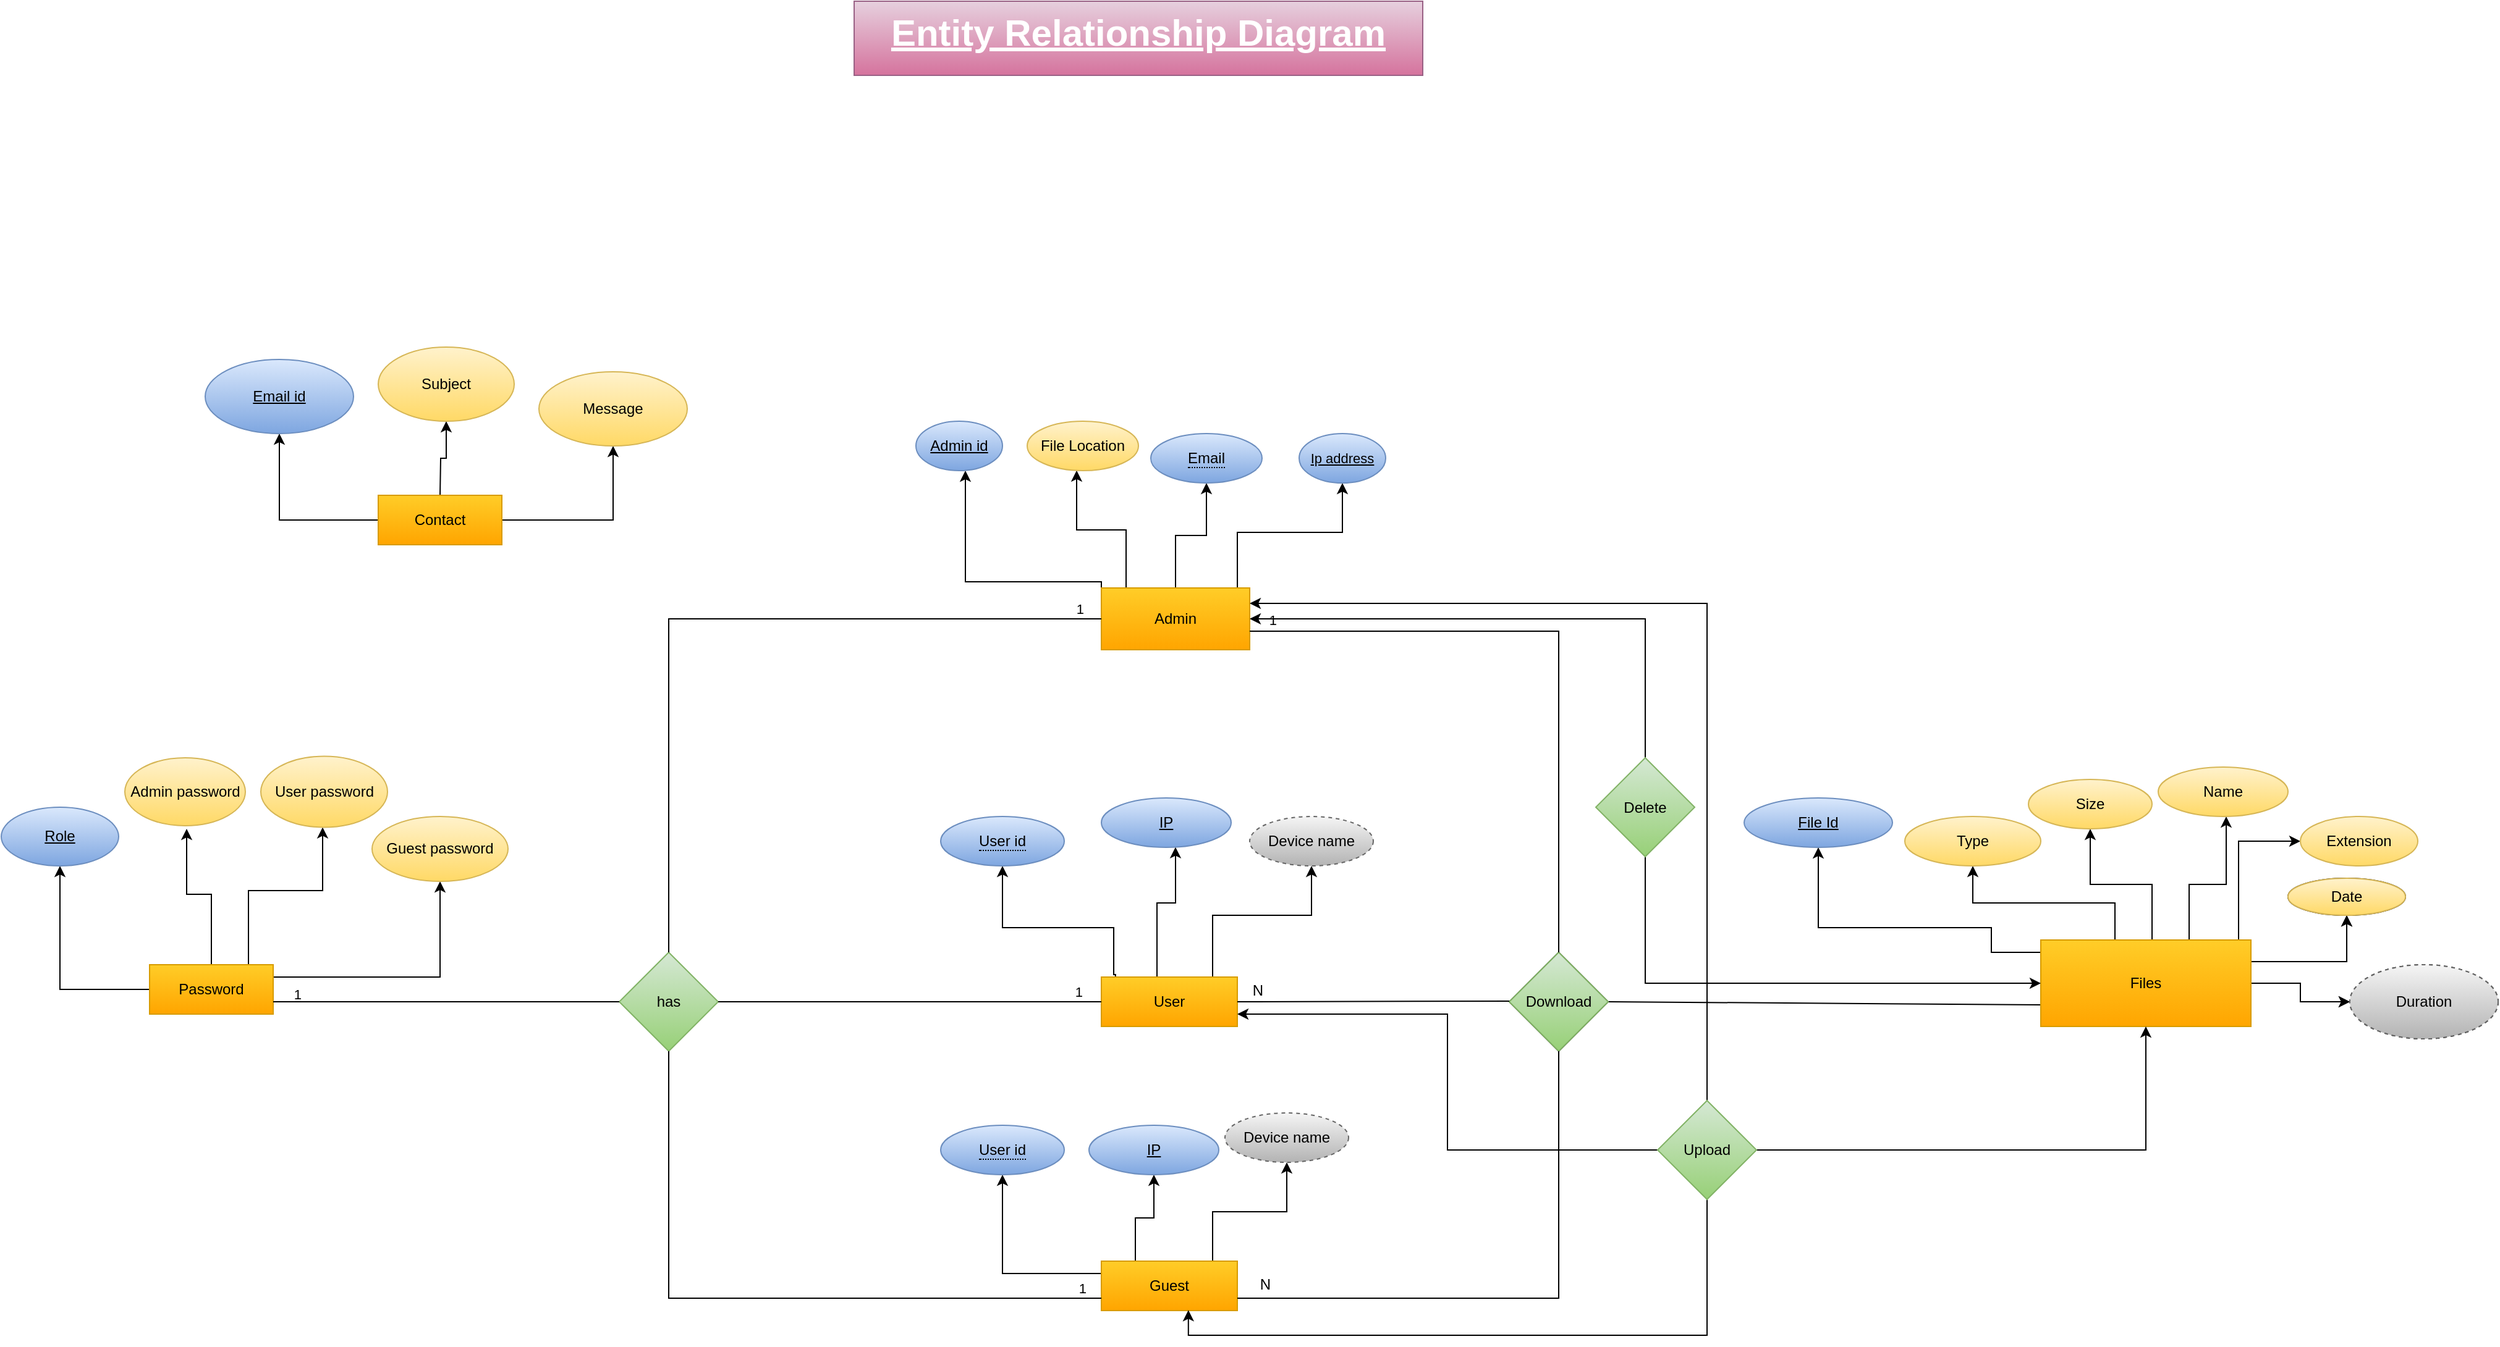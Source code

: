 <mxfile version="18.0.2" type="device"><diagram id="FWQfCXhKXV5WIV-R3vos" name="Page-1"><mxGraphModel dx="2737" dy="1053" grid="1" gridSize="10" guides="1" tooltips="1" connect="1" arrows="1" fold="1" page="1" pageScale="1" pageWidth="850" pageHeight="1100" math="0" shadow="0"><root><mxCell id="0"/><mxCell id="1" parent="0"/><mxCell id="AQpFYjnUD3HWmbSnz2O1-16" value="" style="edgeStyle=orthogonalEdgeStyle;rounded=0;orthogonalLoop=1;jettySize=auto;html=1;exitX=0;exitY=0;exitDx=0;exitDy=0;" parent="1" source="AQpFYjnUD3HWmbSnz2O1-97" edge="1"><mxGeometry relative="1" as="geometry"><mxPoint x="250" y="520" as="sourcePoint"/><mxPoint x="190" y="450" as="targetPoint"/><Array as="points"><mxPoint x="300" y="540"/><mxPoint x="190" y="540"/><mxPoint x="190" y="450"/></Array></mxGeometry></mxCell><mxCell id="AQpFYjnUD3HWmbSnz2O1-46" value="" style="edgeStyle=orthogonalEdgeStyle;rounded=0;orthogonalLoop=1;jettySize=auto;html=1;exitX=0.917;exitY=0.1;exitDx=0;exitDy=0;exitPerimeter=0;" parent="1" source="AQpFYjnUD3HWmbSnz2O1-97" target="AQpFYjnUD3HWmbSnz2O1-45" edge="1"><mxGeometry relative="1" as="geometry"><Array as="points"><mxPoint x="410" y="500"/><mxPoint x="495" y="500"/></Array><mxPoint x="410" y="540" as="sourcePoint"/></mxGeometry></mxCell><mxCell id="AQpFYjnUD3HWmbSnz2O1-50" value="" style="edgeStyle=orthogonalEdgeStyle;rounded=0;orthogonalLoop=1;jettySize=auto;html=1;fontSize=11;exitX=0;exitY=0.25;exitDx=0;exitDy=0;entryX=0.5;entryY=1;entryDx=0;entryDy=0;" parent="1" source="AQpFYjnUD3HWmbSnz2O1-9" target="AQpFYjnUD3HWmbSnz2O1-134" edge="1"><mxGeometry relative="1" as="geometry"><mxPoint x="995" y="790.0" as="targetPoint"/><Array as="points"><mxPoint x="1120" y="848"/><mxPoint x="1120" y="800"/><mxPoint x="1005" y="800"/></Array></mxGeometry></mxCell><mxCell id="AQpFYjnUD3HWmbSnz2O1-57" value="" style="edgeStyle=orthogonalEdgeStyle;rounded=0;orthogonalLoop=1;jettySize=auto;html=1;fontSize=11;entryX=0;entryY=0.5;entryDx=0;entryDy=0;" parent="1" source="AQpFYjnUD3HWmbSnz2O1-9" target="AQpFYjnUD3HWmbSnz2O1-137" edge="1"><mxGeometry relative="1" as="geometry"><Array as="points"><mxPoint x="1220" y="750"/></Array><mxPoint x="1230" y="750.0" as="targetPoint"/></mxGeometry></mxCell><mxCell id="AQpFYjnUD3HWmbSnz2O1-59" value="" style="edgeStyle=orthogonalEdgeStyle;rounded=0;orthogonalLoop=1;jettySize=auto;html=1;fontSize=11;exitX=1;exitY=0.25;exitDx=0;exitDy=0;" parent="1" source="AQpFYjnUD3HWmbSnz2O1-9" target="AQpFYjnUD3HWmbSnz2O1-58" edge="1"><mxGeometry relative="1" as="geometry"/></mxCell><mxCell id="AQpFYjnUD3HWmbSnz2O1-61" value="" style="edgeStyle=orthogonalEdgeStyle;rounded=0;orthogonalLoop=1;jettySize=auto;html=1;fontSize=11;" parent="1" source="AQpFYjnUD3HWmbSnz2O1-9" target="AQpFYjnUD3HWmbSnz2O1-60" edge="1"><mxGeometry relative="1" as="geometry"/></mxCell><mxCell id="AQpFYjnUD3HWmbSnz2O1-9" value="File" style="whiteSpace=wrap;html=1;align=center;" parent="1" vertex="1"><mxGeometry x="1060" y="830" width="170" height="70" as="geometry"/></mxCell><mxCell id="AQpFYjnUD3HWmbSnz2O1-73" value="" style="edgeStyle=orthogonalEdgeStyle;rounded=0;orthogonalLoop=1;jettySize=auto;html=1;fontSize=11;entryX=0.5;entryY=1;entryDx=0;entryDy=0;" parent="1" target="AQpFYjnUD3HWmbSnz2O1-145" edge="1"><mxGeometry relative="1" as="geometry"><mxPoint x="-235" y="470" as="sourcePoint"/><mxPoint x="-220" y="380" as="targetPoint"/></mxGeometry></mxCell><mxCell id="AQpFYjnUD3HWmbSnz2O1-45" value="&lt;u&gt;&lt;font style=&quot;font-size: 11px;&quot;&gt;Ip address&lt;/font&gt;&lt;/u&gt;" style="ellipse;whiteSpace=wrap;html=1;fillColor=#dae8fc;strokeColor=#6c8ebf;gradientColor=#7ea6e0;" parent="1" vertex="1"><mxGeometry x="460" y="420" width="70" height="40" as="geometry"/></mxCell><mxCell id="AQpFYjnUD3HWmbSnz2O1-58" value="Date" style="ellipse;whiteSpace=wrap;html=1;" parent="1" vertex="1"><mxGeometry x="1260" y="780" width="95" height="30" as="geometry"/></mxCell><mxCell id="AQpFYjnUD3HWmbSnz2O1-60" value="Duration" style="ellipse;whiteSpace=wrap;html=1;dashed=1;" parent="1" vertex="1"><mxGeometry x="1310" y="850" width="120" height="60" as="geometry"/></mxCell><mxCell id="AQpFYjnUD3HWmbSnz2O1-87" value="Download" style="rhombus;whiteSpace=wrap;html=1;" parent="1" vertex="1"><mxGeometry x="630" y="840" width="80" height="80" as="geometry"/></mxCell><mxCell id="AQpFYjnUD3HWmbSnz2O1-89" value="" style="endArrow=none;html=1;rounded=0;fontSize=11;entryX=0;entryY=0.75;entryDx=0;entryDy=0;exitX=1;exitY=0.5;exitDx=0;exitDy=0;" parent="1" source="AQpFYjnUD3HWmbSnz2O1-87" target="AQpFYjnUD3HWmbSnz2O1-9" edge="1"><mxGeometry relative="1" as="geometry"><mxPoint x="740" y="880" as="sourcePoint"/><mxPoint x="1000" y="900" as="targetPoint"/><Array as="points"/></mxGeometry></mxCell><mxCell id="AQpFYjnUD3HWmbSnz2O1-94" value="" style="edgeStyle=orthogonalEdgeStyle;rounded=0;orthogonalLoop=1;jettySize=auto;html=1;" parent="1" source="AQpFYjnUD3HWmbSnz2O1-97" target="AQpFYjnUD3HWmbSnz2O1-120" edge="1"><mxGeometry relative="1" as="geometry"><Array as="points"><mxPoint x="320" y="498"/><mxPoint x="280" y="498"/></Array></mxGeometry></mxCell><mxCell id="ps3cS60JRBp-DL-vVHLB-6" style="edgeStyle=orthogonalEdgeStyle;rounded=0;orthogonalLoop=1;jettySize=auto;html=1;" parent="1" source="AQpFYjnUD3HWmbSnz2O1-97" target="AQpFYjnUD3HWmbSnz2O1-121" edge="1"><mxGeometry relative="1" as="geometry"/></mxCell><mxCell id="AQpFYjnUD3HWmbSnz2O1-97" value="Admin" style="whiteSpace=wrap;html=1;align=center;fillColor=#ffcd28;strokeColor=#d79b00;gradientColor=#ffa500;" parent="1" vertex="1"><mxGeometry x="300" y="545" width="120" height="50" as="geometry"/></mxCell><mxCell id="AQpFYjnUD3HWmbSnz2O1-98" value="" style="edgeStyle=orthogonalEdgeStyle;rounded=0;orthogonalLoop=1;jettySize=auto;html=1;entryX=0.5;entryY=1;entryDx=0;entryDy=0;exitX=0.104;exitY=0.046;exitDx=0;exitDy=0;exitPerimeter=0;" parent="1" source="AQpFYjnUD3HWmbSnz2O1-101" target="AQpFYjnUD3HWmbSnz2O1-122" edge="1"><mxGeometry relative="1" as="geometry"><Array as="points"><mxPoint x="311" y="858"/><mxPoint x="310" y="858"/><mxPoint x="310" y="820"/><mxPoint x="220" y="820"/></Array></mxGeometry></mxCell><mxCell id="AQpFYjnUD3HWmbSnz2O1-99" value="" style="edgeStyle=orthogonalEdgeStyle;rounded=0;orthogonalLoop=1;jettySize=auto;html=1;exitX=0.25;exitY=0;exitDx=0;exitDy=0;" parent="1" source="AQpFYjnUD3HWmbSnz2O1-101" target="AQpFYjnUD3HWmbSnz2O1-123" edge="1"><mxGeometry relative="1" as="geometry"><Array as="points"><mxPoint x="345" y="860"/><mxPoint x="345" y="800"/><mxPoint x="360" y="800"/></Array></mxGeometry></mxCell><mxCell id="AQpFYjnUD3HWmbSnz2O1-100" value="" style="edgeStyle=orthogonalEdgeStyle;rounded=0;orthogonalLoop=1;jettySize=auto;html=1;" parent="1" source="AQpFYjnUD3HWmbSnz2O1-101" target="AQpFYjnUD3HWmbSnz2O1-124" edge="1"><mxGeometry relative="1" as="geometry"><Array as="points"><mxPoint x="390" y="810"/><mxPoint x="470" y="810"/></Array></mxGeometry></mxCell><mxCell id="AQpFYjnUD3HWmbSnz2O1-101" value="User" style="whiteSpace=wrap;html=1;align=center;fillColor=#ffcd28;strokeColor=#d79b00;gradientColor=#ffa500;" parent="1" vertex="1"><mxGeometry x="300" y="860" width="110" height="40" as="geometry"/></mxCell><mxCell id="AQpFYjnUD3HWmbSnz2O1-102" value="" style="edgeStyle=orthogonalEdgeStyle;rounded=0;orthogonalLoop=1;jettySize=auto;html=1;fontSize=11;exitX=0;exitY=0.5;exitDx=0;exitDy=0;" parent="1" source="AQpFYjnUD3HWmbSnz2O1-109" target="AQpFYjnUD3HWmbSnz2O1-133" edge="1"><mxGeometry relative="1" as="geometry"><Array as="points"><mxPoint x="1060" y="840"/><mxPoint x="1020" y="840"/><mxPoint x="1020" y="820"/><mxPoint x="880" y="820"/></Array></mxGeometry></mxCell><mxCell id="AQpFYjnUD3HWmbSnz2O1-104" value="" style="edgeStyle=orthogonalEdgeStyle;rounded=0;orthogonalLoop=1;jettySize=auto;html=1;fontSize=11;exitX=0.308;exitY=0.035;exitDx=0;exitDy=0;exitPerimeter=0;" parent="1" source="AQpFYjnUD3HWmbSnz2O1-109" target="AQpFYjnUD3HWmbSnz2O1-135" edge="1"><mxGeometry relative="1" as="geometry"><Array as="points"><mxPoint x="1150" y="832"/><mxPoint x="1150" y="785"/><mxPoint x="1100" y="785"/></Array></mxGeometry></mxCell><mxCell id="AQpFYjnUD3HWmbSnz2O1-105" value="" style="edgeStyle=orthogonalEdgeStyle;rounded=0;orthogonalLoop=1;jettySize=auto;html=1;fontSize=11;" parent="1" source="AQpFYjnUD3HWmbSnz2O1-109" target="AQpFYjnUD3HWmbSnz2O1-136" edge="1"><mxGeometry relative="1" as="geometry"><Array as="points"><mxPoint x="1180" y="785"/><mxPoint x="1210" y="785"/></Array></mxGeometry></mxCell><mxCell id="AQpFYjnUD3HWmbSnz2O1-107" value="" style="edgeStyle=orthogonalEdgeStyle;rounded=0;orthogonalLoop=1;jettySize=auto;html=1;fontSize=11;exitX=1;exitY=0.25;exitDx=0;exitDy=0;" parent="1" source="AQpFYjnUD3HWmbSnz2O1-109" target="AQpFYjnUD3HWmbSnz2O1-138" edge="1"><mxGeometry relative="1" as="geometry"/></mxCell><mxCell id="AQpFYjnUD3HWmbSnz2O1-108" value="" style="edgeStyle=orthogonalEdgeStyle;rounded=0;orthogonalLoop=1;jettySize=auto;html=1;fontSize=11;" parent="1" source="AQpFYjnUD3HWmbSnz2O1-109" target="AQpFYjnUD3HWmbSnz2O1-139" edge="1"><mxGeometry relative="1" as="geometry"/></mxCell><mxCell id="AQpFYjnUD3HWmbSnz2O1-109" value="Files" style="whiteSpace=wrap;html=1;align=center;fillColor=#ffcd28;strokeColor=#d79b00;gradientColor=#ffa500;" parent="1" vertex="1"><mxGeometry x="1060" y="830" width="170" height="70" as="geometry"/></mxCell><mxCell id="AQpFYjnUD3HWmbSnz2O1-110" value="" style="edgeStyle=orthogonalEdgeStyle;rounded=0;orthogonalLoop=1;jettySize=auto;html=1;fontSize=11;" parent="1" source="AQpFYjnUD3HWmbSnz2O1-113" target="AQpFYjnUD3HWmbSnz2O1-144" edge="1"><mxGeometry relative="1" as="geometry"><Array as="points"><mxPoint x="-365" y="490"/></Array></mxGeometry></mxCell><mxCell id="AQpFYjnUD3HWmbSnz2O1-112" value="" style="edgeStyle=orthogonalEdgeStyle;rounded=0;orthogonalLoop=1;jettySize=auto;html=1;fontSize=11;" parent="1" source="AQpFYjnUD3HWmbSnz2O1-113" target="AQpFYjnUD3HWmbSnz2O1-146" edge="1"><mxGeometry relative="1" as="geometry"><Array as="points"><mxPoint x="-95" y="490"/></Array></mxGeometry></mxCell><mxCell id="AQpFYjnUD3HWmbSnz2O1-113" value="Contact" style="whiteSpace=wrap;html=1;align=center;fillColor=#ffcd28;strokeColor=#d79b00;gradientColor=#ffa500;" parent="1" vertex="1"><mxGeometry x="-285" y="470" width="100" height="40" as="geometry"/></mxCell><mxCell id="AQpFYjnUD3HWmbSnz2O1-115" value="" style="edgeStyle=orthogonalEdgeStyle;rounded=0;orthogonalLoop=1;jettySize=auto;html=1;fontSize=11;" parent="1" source="AQpFYjnUD3HWmbSnz2O1-118" target="AQpFYjnUD3HWmbSnz2O1-141" edge="1"><mxGeometry relative="1" as="geometry"><Array as="points"><mxPoint x="-390" y="790"/><mxPoint x="-330" y="790"/></Array></mxGeometry></mxCell><mxCell id="AQpFYjnUD3HWmbSnz2O1-116" value="" style="edgeStyle=orthogonalEdgeStyle;rounded=0;orthogonalLoop=1;jettySize=auto;html=1;fontSize=11;" parent="1" source="AQpFYjnUD3HWmbSnz2O1-118" target="AQpFYjnUD3HWmbSnz2O1-142" edge="1"><mxGeometry relative="1" as="geometry"><Array as="points"><mxPoint x="-235" y="860"/></Array></mxGeometry></mxCell><mxCell id="AQpFYjnUD3HWmbSnz2O1-117" value="" style="edgeStyle=orthogonalEdgeStyle;rounded=0;orthogonalLoop=1;jettySize=auto;html=1;fontSize=11;" parent="1" source="AQpFYjnUD3HWmbSnz2O1-118" target="AQpFYjnUD3HWmbSnz2O1-143" edge="1"><mxGeometry relative="1" as="geometry"/></mxCell><mxCell id="ps3cS60JRBp-DL-vVHLB-33" style="edgeStyle=orthogonalEdgeStyle;rounded=0;orthogonalLoop=1;jettySize=auto;html=1;" parent="1" source="AQpFYjnUD3HWmbSnz2O1-118" edge="1"><mxGeometry relative="1" as="geometry"><mxPoint x="-440" y="740" as="targetPoint"/><Array as="points"><mxPoint x="-420" y="793"/><mxPoint x="-440" y="793"/><mxPoint x="-440" y="740"/></Array></mxGeometry></mxCell><mxCell id="AQpFYjnUD3HWmbSnz2O1-118" value="Password" style="whiteSpace=wrap;html=1;align=center;fillColor=#ffcd28;strokeColor=#d79b00;gradientColor=#ffa500;" parent="1" vertex="1"><mxGeometry x="-470" y="850" width="100" height="40" as="geometry"/></mxCell><mxCell id="AQpFYjnUD3HWmbSnz2O1-119" value="&lt;u&gt;Admin id&lt;/u&gt;" style="ellipse;whiteSpace=wrap;html=1;fillColor=#dae8fc;strokeColor=#6c8ebf;gradientColor=#7ea6e0;" parent="1" vertex="1"><mxGeometry x="150" y="410" width="70" height="40" as="geometry"/></mxCell><mxCell id="AQpFYjnUD3HWmbSnz2O1-120" value="File Location" style="ellipse;whiteSpace=wrap;html=1;fillColor=#fff2cc;strokeColor=#d6b656;gradientColor=#ffd966;" parent="1" vertex="1"><mxGeometry x="240" y="410" width="90" height="40" as="geometry"/></mxCell><mxCell id="AQpFYjnUD3HWmbSnz2O1-121" value="&lt;span style=&quot;border-bottom: 1px dotted&quot;&gt;Email&lt;/span&gt;" style="ellipse;whiteSpace=wrap;html=1;align=center;fillColor=#dae8fc;strokeColor=#6c8ebf;gradientColor=#7ea6e0;" parent="1" vertex="1"><mxGeometry x="340" y="420" width="90" height="40" as="geometry"/></mxCell><mxCell id="AQpFYjnUD3HWmbSnz2O1-122" value="&lt;span style=&quot;border-bottom: 1px dotted&quot;&gt;User id&lt;/span&gt;" style="ellipse;whiteSpace=wrap;html=1;align=center;fillColor=#dae8fc;strokeColor=#6c8ebf;gradientColor=#7ea6e0;" parent="1" vertex="1"><mxGeometry x="170" y="730" width="100" height="40" as="geometry"/></mxCell><mxCell id="AQpFYjnUD3HWmbSnz2O1-123" value="&lt;u&gt;IP&lt;/u&gt;" style="ellipse;whiteSpace=wrap;html=1;fillColor=#dae8fc;strokeColor=#6c8ebf;gradientColor=#7ea6e0;" parent="1" vertex="1"><mxGeometry x="300" y="715" width="105" height="40" as="geometry"/></mxCell><mxCell id="AQpFYjnUD3HWmbSnz2O1-124" value="Device name" style="ellipse;whiteSpace=wrap;html=1;dashed=1;fillColor=#f5f5f5;strokeColor=#666666;gradientColor=#b3b3b3;" parent="1" vertex="1"><mxGeometry x="420" y="730" width="100" height="40" as="geometry"/></mxCell><mxCell id="AQpFYjnUD3HWmbSnz2O1-125" value="" style="edgeStyle=orthogonalEdgeStyle;rounded=0;orthogonalLoop=1;jettySize=auto;html=1;entryX=0.5;entryY=1;entryDx=0;entryDy=0;exitX=0;exitY=0.25;exitDx=0;exitDy=0;" parent="1" source="AQpFYjnUD3HWmbSnz2O1-128" target="AQpFYjnUD3HWmbSnz2O1-129" edge="1"><mxGeometry relative="1" as="geometry"/></mxCell><mxCell id="AQpFYjnUD3HWmbSnz2O1-126" value="" style="edgeStyle=orthogonalEdgeStyle;rounded=0;orthogonalLoop=1;jettySize=auto;html=1;exitX=0.25;exitY=0;exitDx=0;exitDy=0;" parent="1" source="AQpFYjnUD3HWmbSnz2O1-128" target="AQpFYjnUD3HWmbSnz2O1-130" edge="1"><mxGeometry relative="1" as="geometry"/></mxCell><mxCell id="AQpFYjnUD3HWmbSnz2O1-127" value="" style="edgeStyle=orthogonalEdgeStyle;rounded=0;orthogonalLoop=1;jettySize=auto;html=1;" parent="1" source="AQpFYjnUD3HWmbSnz2O1-128" target="AQpFYjnUD3HWmbSnz2O1-131" edge="1"><mxGeometry relative="1" as="geometry"><Array as="points"><mxPoint x="390" y="1050"/><mxPoint x="450" y="1050"/></Array></mxGeometry></mxCell><mxCell id="AQpFYjnUD3HWmbSnz2O1-128" value="Guest" style="whiteSpace=wrap;html=1;align=center;fillColor=#ffcd28;strokeColor=#d79b00;gradientColor=#ffa500;" parent="1" vertex="1"><mxGeometry x="300" y="1090" width="110" height="40" as="geometry"/></mxCell><mxCell id="AQpFYjnUD3HWmbSnz2O1-129" value="&lt;span style=&quot;border-bottom: 1px dotted&quot;&gt;User id&lt;/span&gt;" style="ellipse;whiteSpace=wrap;html=1;align=center;fillColor=#dae8fc;strokeColor=#6c8ebf;gradientColor=#7ea6e0;" parent="1" vertex="1"><mxGeometry x="170" y="980" width="100" height="40" as="geometry"/></mxCell><mxCell id="AQpFYjnUD3HWmbSnz2O1-130" value="&lt;u&gt;IP&lt;/u&gt;" style="ellipse;whiteSpace=wrap;html=1;fillColor=#dae8fc;strokeColor=#6c8ebf;gradientColor=#7ea6e0;" parent="1" vertex="1"><mxGeometry x="290" y="980" width="105" height="40" as="geometry"/></mxCell><mxCell id="AQpFYjnUD3HWmbSnz2O1-131" value="Device name" style="ellipse;whiteSpace=wrap;html=1;dashed=1;fillColor=#f5f5f5;strokeColor=#666666;gradientColor=#b3b3b3;" parent="1" vertex="1"><mxGeometry x="400" y="970" width="100" height="40" as="geometry"/></mxCell><mxCell id="AQpFYjnUD3HWmbSnz2O1-133" value="&lt;u&gt;File Id&lt;/u&gt;" style="ellipse;whiteSpace=wrap;html=1;fillColor=#dae8fc;strokeColor=#6c8ebf;gradientColor=#7ea6e0;" parent="1" vertex="1"><mxGeometry x="820" y="715" width="120" height="40" as="geometry"/></mxCell><mxCell id="AQpFYjnUD3HWmbSnz2O1-134" value="Type" style="ellipse;whiteSpace=wrap;html=1;fillColor=#fff2cc;strokeColor=#d6b656;gradientColor=#ffd966;" parent="1" vertex="1"><mxGeometry x="950" y="730" width="110" height="40" as="geometry"/></mxCell><mxCell id="AQpFYjnUD3HWmbSnz2O1-135" value="Size" style="ellipse;whiteSpace=wrap;html=1;fillColor=#fff2cc;strokeColor=#d6b656;gradientColor=#ffd966;" parent="1" vertex="1"><mxGeometry x="1050" y="700" width="100" height="40" as="geometry"/></mxCell><mxCell id="AQpFYjnUD3HWmbSnz2O1-136" value="Name" style="ellipse;whiteSpace=wrap;html=1;fillColor=#fff2cc;strokeColor=#d6b656;gradientColor=#ffd966;" parent="1" vertex="1"><mxGeometry x="1155" y="690" width="105" height="40" as="geometry"/></mxCell><mxCell id="AQpFYjnUD3HWmbSnz2O1-137" value="Extension" style="ellipse;whiteSpace=wrap;html=1;fillColor=#fff2cc;strokeColor=#d6b656;gradientColor=#ffd966;" parent="1" vertex="1"><mxGeometry x="1270" y="730" width="95" height="40" as="geometry"/></mxCell><mxCell id="AQpFYjnUD3HWmbSnz2O1-138" value="Date" style="ellipse;whiteSpace=wrap;html=1;fillColor=#fff2cc;strokeColor=#d6b656;gradientColor=#ffd966;" parent="1" vertex="1"><mxGeometry x="1260" y="780" width="95" height="30" as="geometry"/></mxCell><mxCell id="AQpFYjnUD3HWmbSnz2O1-139" value="Duration" style="ellipse;whiteSpace=wrap;html=1;dashed=1;fillColor=#f5f5f5;strokeColor=#666666;gradientColor=#b3b3b3;" parent="1" vertex="1"><mxGeometry x="1310" y="850" width="120" height="60" as="geometry"/></mxCell><mxCell id="AQpFYjnUD3HWmbSnz2O1-140" value="Admin password" style="ellipse;whiteSpace=wrap;html=1;fillColor=#fff2cc;strokeColor=#d6b656;gradientColor=#ffd966;" parent="1" vertex="1"><mxGeometry x="-490" y="682.5" width="97.5" height="55" as="geometry"/></mxCell><mxCell id="AQpFYjnUD3HWmbSnz2O1-141" value="User password" style="ellipse;whiteSpace=wrap;html=1;fillColor=#fff2cc;strokeColor=#d6b656;gradientColor=#ffd966;" parent="1" vertex="1"><mxGeometry x="-380" y="681.25" width="102.5" height="57.5" as="geometry"/></mxCell><mxCell id="AQpFYjnUD3HWmbSnz2O1-142" value="Guest password" style="ellipse;whiteSpace=wrap;html=1;fillColor=#fff2cc;strokeColor=#d6b656;gradientColor=#ffd966;" parent="1" vertex="1"><mxGeometry x="-290" y="730" width="110" height="52.5" as="geometry"/></mxCell><mxCell id="AQpFYjnUD3HWmbSnz2O1-143" value="&lt;u&gt;Role&lt;/u&gt;" style="ellipse;whiteSpace=wrap;html=1;fillColor=#dae8fc;strokeColor=#6c8ebf;gradientColor=#7ea6e0;" parent="1" vertex="1"><mxGeometry x="-590" y="722.5" width="95" height="47.5" as="geometry"/></mxCell><mxCell id="AQpFYjnUD3HWmbSnz2O1-144" value="&lt;u&gt;Email id&lt;/u&gt;" style="ellipse;whiteSpace=wrap;html=1;fillColor=#dae8fc;strokeColor=#6c8ebf;gradientColor=#7ea6e0;" parent="1" vertex="1"><mxGeometry x="-425" y="360" width="120" height="60" as="geometry"/></mxCell><mxCell id="AQpFYjnUD3HWmbSnz2O1-145" value="Subject" style="ellipse;whiteSpace=wrap;html=1;fillColor=#fff2cc;strokeColor=#d6b656;gradientColor=#ffd966;" parent="1" vertex="1"><mxGeometry x="-285" y="350" width="110" height="60" as="geometry"/></mxCell><mxCell id="AQpFYjnUD3HWmbSnz2O1-146" value="Message" style="ellipse;whiteSpace=wrap;html=1;fillColor=#fff2cc;strokeColor=#d6b656;gradientColor=#ffd966;" parent="1" vertex="1"><mxGeometry x="-155" y="370" width="120" height="60" as="geometry"/></mxCell><mxCell id="AQpFYjnUD3HWmbSnz2O1-147" value="has" style="rhombus;whiteSpace=wrap;html=1;fillColor=#d5e8d4;strokeColor=#82b366;gradientColor=#97d077;" parent="1" vertex="1"><mxGeometry x="-90" y="840" width="80" height="80" as="geometry"/></mxCell><mxCell id="AQpFYjnUD3HWmbSnz2O1-148" value="" style="endArrow=none;html=1;rounded=0;fontSize=11;exitX=1;exitY=0.75;exitDx=0;exitDy=0;entryX=0;entryY=0.5;entryDx=0;entryDy=0;" parent="1" source="AQpFYjnUD3HWmbSnz2O1-118" target="AQpFYjnUD3HWmbSnz2O1-147" edge="1"><mxGeometry relative="1" as="geometry"><mxPoint x="-300" y="810" as="sourcePoint"/><mxPoint x="-140" y="810" as="targetPoint"/><Array as="points"><mxPoint x="-305" y="880"/></Array></mxGeometry></mxCell><mxCell id="AQpFYjnUD3HWmbSnz2O1-149" value="1" style="resizable=0;html=1;align=right;verticalAlign=bottom;dashed=1;fontSize=11;" parent="AQpFYjnUD3HWmbSnz2O1-148" connectable="0" vertex="1"><mxGeometry x="1" relative="1" as="geometry"><mxPoint x="-257" y="2" as="offset"/></mxGeometry></mxCell><mxCell id="AQpFYjnUD3HWmbSnz2O1-150" value="" style="endArrow=none;html=1;rounded=0;fontSize=11;entryX=0;entryY=0.5;entryDx=0;entryDy=0;exitX=0.5;exitY=0;exitDx=0;exitDy=0;" parent="1" source="AQpFYjnUD3HWmbSnz2O1-147" target="AQpFYjnUD3HWmbSnz2O1-97" edge="1"><mxGeometry relative="1" as="geometry"><mxPoint x="-10" y="750" as="sourcePoint"/><mxPoint x="150" y="750" as="targetPoint"/><Array as="points"><mxPoint x="-50" y="570"/></Array></mxGeometry></mxCell><mxCell id="AQpFYjnUD3HWmbSnz2O1-151" value="1" style="resizable=0;html=1;align=right;verticalAlign=bottom;dashed=1;fontSize=11;" parent="AQpFYjnUD3HWmbSnz2O1-150" connectable="0" vertex="1"><mxGeometry x="1" relative="1" as="geometry"><mxPoint x="-14" as="offset"/></mxGeometry></mxCell><mxCell id="AQpFYjnUD3HWmbSnz2O1-152" value="" style="endArrow=none;html=1;rounded=0;fontSize=11;entryX=0;entryY=0.5;entryDx=0;entryDy=0;" parent="1" source="AQpFYjnUD3HWmbSnz2O1-147" target="AQpFYjnUD3HWmbSnz2O1-101" edge="1"><mxGeometry relative="1" as="geometry"><mxPoint x="-15" y="859.5" as="sourcePoint"/><mxPoint x="300" y="860" as="targetPoint"/></mxGeometry></mxCell><mxCell id="AQpFYjnUD3HWmbSnz2O1-153" value="1" style="resizable=0;html=1;align=right;verticalAlign=bottom;dashed=1;fontSize=11;" parent="AQpFYjnUD3HWmbSnz2O1-152" connectable="0" vertex="1"><mxGeometry x="1" relative="1" as="geometry"><mxPoint x="-15" as="offset"/></mxGeometry></mxCell><mxCell id="AQpFYjnUD3HWmbSnz2O1-154" value="" style="endArrow=none;html=1;rounded=0;fontSize=11;entryX=0;entryY=0.75;entryDx=0;entryDy=0;exitX=0.5;exitY=1;exitDx=0;exitDy=0;" parent="1" source="AQpFYjnUD3HWmbSnz2O1-147" target="AQpFYjnUD3HWmbSnz2O1-128" edge="1"><mxGeometry relative="1" as="geometry"><mxPoint x="85" y="1090" as="sourcePoint"/><mxPoint x="245" y="1090" as="targetPoint"/><Array as="points"><mxPoint x="-50" y="1120"/></Array></mxGeometry></mxCell><mxCell id="AQpFYjnUD3HWmbSnz2O1-155" value="1" style="resizable=0;html=1;align=right;verticalAlign=bottom;dashed=1;fontSize=11;" parent="AQpFYjnUD3HWmbSnz2O1-154" connectable="0" vertex="1"><mxGeometry x="1" relative="1" as="geometry"><mxPoint x="-12" as="offset"/></mxGeometry></mxCell><mxCell id="AQpFYjnUD3HWmbSnz2O1-156" value="Download" style="rhombus;whiteSpace=wrap;html=1;fillColor=#d5e8d4;strokeColor=#82b366;gradientColor=#97d077;" parent="1" vertex="1"><mxGeometry x="630" y="840" width="80" height="80" as="geometry"/></mxCell><mxCell id="AQpFYjnUD3HWmbSnz2O1-159" value="" style="endArrow=none;html=1;rounded=0;fontSize=11;entryX=0.5;entryY=0;entryDx=0;entryDy=0;" parent="1" target="AQpFYjnUD3HWmbSnz2O1-156" edge="1"><mxGeometry relative="1" as="geometry"><mxPoint x="420" y="580" as="sourcePoint"/><mxPoint x="800" y="790" as="targetPoint"/><Array as="points"><mxPoint x="520" y="580"/><mxPoint x="670" y="580"/></Array></mxGeometry></mxCell><mxCell id="ps3cS60JRBp-DL-vVHLB-2" value="" style="endArrow=none;html=1;rounded=0;exitX=1;exitY=0.5;exitDx=0;exitDy=0;" parent="1" source="AQpFYjnUD3HWmbSnz2O1-101" edge="1"><mxGeometry relative="1" as="geometry"><mxPoint x="470" y="879.5" as="sourcePoint"/><mxPoint x="630" y="879.5" as="targetPoint"/></mxGeometry></mxCell><mxCell id="ps3cS60JRBp-DL-vVHLB-3" value="N" style="resizable=0;html=1;align=right;verticalAlign=bottom;" parent="ps3cS60JRBp-DL-vVHLB-2" connectable="0" vertex="1"><mxGeometry x="1" relative="1" as="geometry"><mxPoint x="-198" as="offset"/></mxGeometry></mxCell><mxCell id="ps3cS60JRBp-DL-vVHLB-7" value="1" style="resizable=0;html=1;align=right;verticalAlign=bottom;dashed=1;fontSize=11;" parent="1" connectable="0" vertex="1"><mxGeometry x="266" y="594" as="geometry"><mxPoint x="176" y="-15" as="offset"/></mxGeometry></mxCell><mxCell id="ps3cS60JRBp-DL-vVHLB-22" value="" style="endArrow=none;html=1;rounded=0;exitX=1;exitY=0.75;exitDx=0;exitDy=0;entryX=0.5;entryY=1;entryDx=0;entryDy=0;" parent="1" source="AQpFYjnUD3HWmbSnz2O1-128" target="AQpFYjnUD3HWmbSnz2O1-156" edge="1"><mxGeometry relative="1" as="geometry"><mxPoint x="570" y="980" as="sourcePoint"/><mxPoint x="730" y="980" as="targetPoint"/><Array as="points"><mxPoint x="670" y="1120"/></Array></mxGeometry></mxCell><mxCell id="ps3cS60JRBp-DL-vVHLB-23" value="N" style="resizable=0;html=1;align=right;verticalAlign=bottom;" parent="ps3cS60JRBp-DL-vVHLB-22" connectable="0" vertex="1"><mxGeometry x="1" relative="1" as="geometry"><mxPoint x="-233" y="197" as="offset"/></mxGeometry></mxCell><mxCell id="RsZ1tgjnYiffNYGsAvN7-1" style="edgeStyle=orthogonalEdgeStyle;rounded=0;orthogonalLoop=1;jettySize=auto;html=1;exitX=0;exitY=0.5;exitDx=0;exitDy=0;entryX=1;entryY=0.75;entryDx=0;entryDy=0;" edge="1" parent="1" source="ps3cS60JRBp-DL-vVHLB-11" target="AQpFYjnUD3HWmbSnz2O1-101"><mxGeometry relative="1" as="geometry"/></mxCell><mxCell id="RsZ1tgjnYiffNYGsAvN7-2" style="edgeStyle=orthogonalEdgeStyle;rounded=0;orthogonalLoop=1;jettySize=auto;html=1;exitX=0.5;exitY=1;exitDx=0;exitDy=0;entryX=0.64;entryY=0.991;entryDx=0;entryDy=0;entryPerimeter=0;" edge="1" parent="1" source="ps3cS60JRBp-DL-vVHLB-11" target="AQpFYjnUD3HWmbSnz2O1-128"><mxGeometry relative="1" as="geometry"/></mxCell><mxCell id="RsZ1tgjnYiffNYGsAvN7-3" style="edgeStyle=orthogonalEdgeStyle;rounded=0;orthogonalLoop=1;jettySize=auto;html=1;exitX=0.5;exitY=0;exitDx=0;exitDy=0;entryX=1;entryY=0.25;entryDx=0;entryDy=0;" edge="1" parent="1" source="ps3cS60JRBp-DL-vVHLB-11" target="AQpFYjnUD3HWmbSnz2O1-97"><mxGeometry relative="1" as="geometry"/></mxCell><mxCell id="RsZ1tgjnYiffNYGsAvN7-4" style="edgeStyle=orthogonalEdgeStyle;rounded=0;orthogonalLoop=1;jettySize=auto;html=1;exitX=1;exitY=0.5;exitDx=0;exitDy=0;entryX=0.5;entryY=1;entryDx=0;entryDy=0;" edge="1" parent="1" source="ps3cS60JRBp-DL-vVHLB-11" target="AQpFYjnUD3HWmbSnz2O1-109"><mxGeometry relative="1" as="geometry"/></mxCell><mxCell id="ps3cS60JRBp-DL-vVHLB-11" value="Upload" style="rhombus;whiteSpace=wrap;html=1;fillColor=#d5e8d4;strokeColor=#82b366;gradientColor=#97d077;" parent="1" vertex="1"><mxGeometry x="750" y="960" width="80" height="80" as="geometry"/></mxCell><mxCell id="ps3cS60JRBp-DL-vVHLB-38" value="Entity Relationship Diagram" style="text;strokeColor=#996185;fillColor=#e6d0de;spacingLeft=4;spacingRight=4;overflow=hidden;rotatable=0;points=[[0,0.5],[1,0.5]];portConstraint=eastwest;fontSize=30;gradientColor=#d5739d;fontStyle=5;align=center;fontColor=#FFFFFF;" parent="1" vertex="1"><mxGeometry x="100" y="70" width="460" height="60" as="geometry"/></mxCell><mxCell id="RsZ1tgjnYiffNYGsAvN7-6" style="edgeStyle=orthogonalEdgeStyle;rounded=0;orthogonalLoop=1;jettySize=auto;html=1;exitX=0.5;exitY=0;exitDx=0;exitDy=0;entryX=1;entryY=0.5;entryDx=0;entryDy=0;" edge="1" parent="1" source="RsZ1tgjnYiffNYGsAvN7-5" target="AQpFYjnUD3HWmbSnz2O1-97"><mxGeometry relative="1" as="geometry"/></mxCell><mxCell id="RsZ1tgjnYiffNYGsAvN7-7" style="edgeStyle=orthogonalEdgeStyle;rounded=0;orthogonalLoop=1;jettySize=auto;html=1;exitX=0.5;exitY=1;exitDx=0;exitDy=0;entryX=0;entryY=0.5;entryDx=0;entryDy=0;" edge="1" parent="1" source="RsZ1tgjnYiffNYGsAvN7-5" target="AQpFYjnUD3HWmbSnz2O1-109"><mxGeometry relative="1" as="geometry"/></mxCell><mxCell id="RsZ1tgjnYiffNYGsAvN7-5" value="Delete" style="rhombus;whiteSpace=wrap;html=1;fillColor=#d5e8d4;strokeColor=#82b366;gradientColor=#97d077;" vertex="1" parent="1"><mxGeometry x="700" y="682.5" width="80" height="80" as="geometry"/></mxCell></root></mxGraphModel></diagram></mxfile>